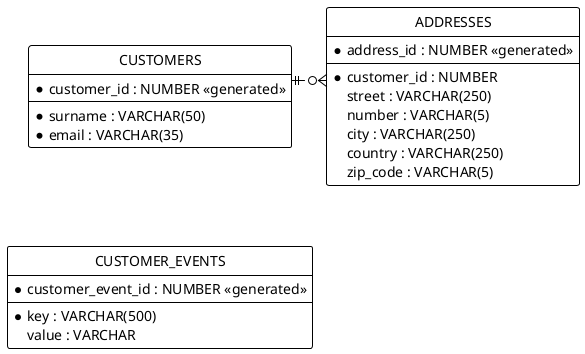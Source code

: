 @startuml

' hide the spot
hide circle

' avoid problems with angled crows feet
skinparam linetype ortho

<style>
classDiagram {
  BackGroundColor white
  LineThickness 1
  LineColor black
}
</style>

entity "CUSTOMERS" as customers {
* customer_id : NUMBER <<generated>>
---
* surname : VARCHAR(50)
* email : VARCHAR(35)
}

entity "ADDRESSES" as addresses {
* address_id : NUMBER <<generated>>
---
* customer_id : NUMBER
street : VARCHAR(250)
number : VARCHAR(5)
city : VARCHAR(250)
country : VARCHAR(250)
zip_code : VARCHAR(5)
}

customers ||..o{ addresses
customers -r[hidden]-> addresses



entity "CUSTOMER_EVENTS" as customer_events {
* customer_event_id : NUMBER <<generated>>
---
* key : VARCHAR(500)
value : VARCHAR
}

customers -d[hidden]- customer_events

@enduml
